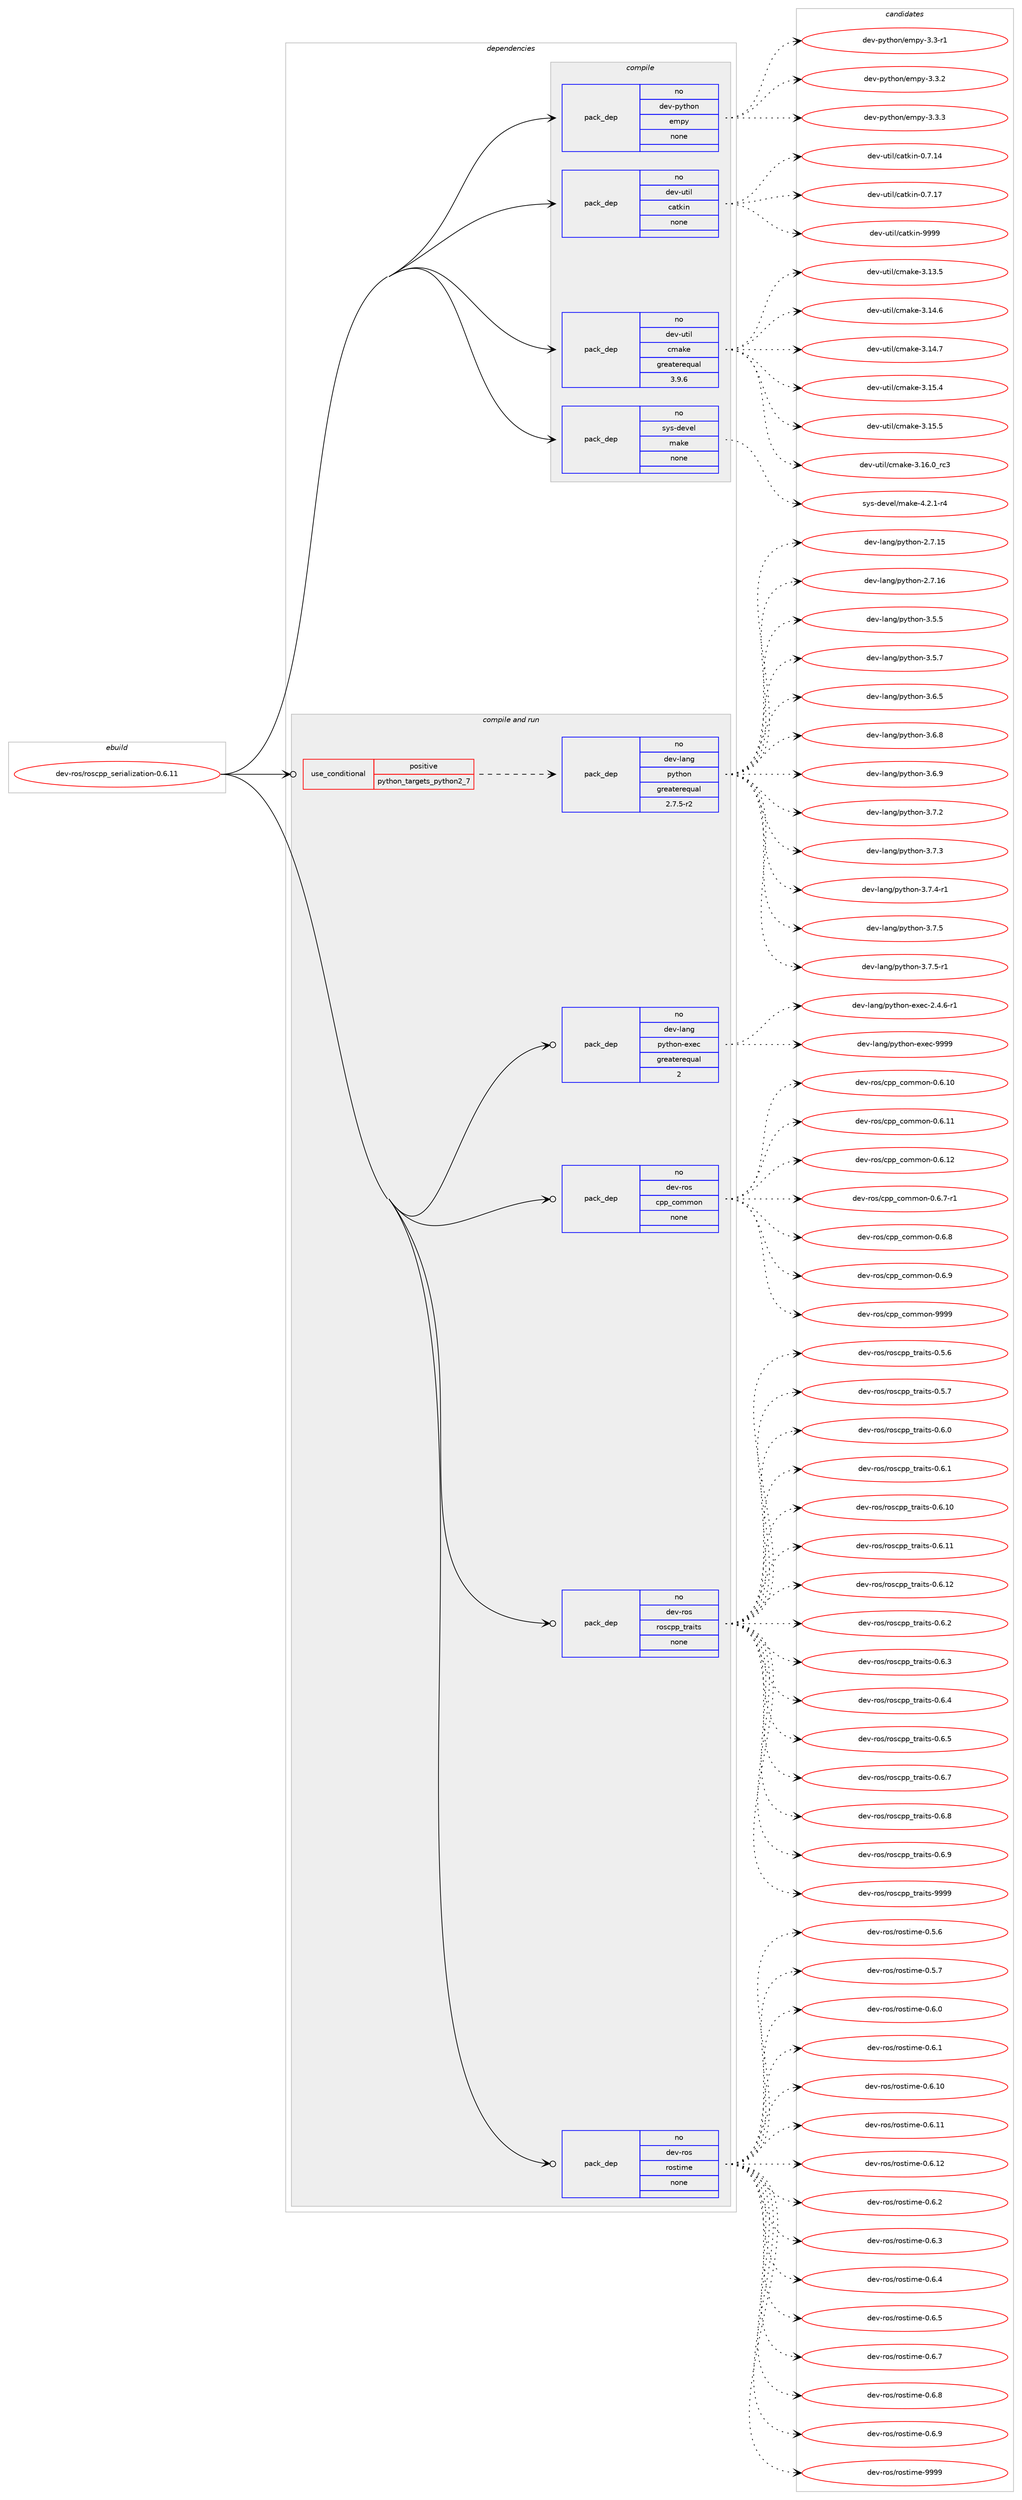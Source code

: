 digraph prolog {

# *************
# Graph options
# *************

newrank=true;
concentrate=true;
compound=true;
graph [rankdir=LR,fontname=Helvetica,fontsize=10,ranksep=1.5];#, ranksep=2.5, nodesep=0.2];
edge  [arrowhead=vee];
node  [fontname=Helvetica,fontsize=10];

# **********
# The ebuild
# **********

subgraph cluster_leftcol {
color=gray;
rank=same;
label=<<i>ebuild</i>>;
id [label="dev-ros/roscpp_serialization-0.6.11", color=red, width=4, href="../dev-ros/roscpp_serialization-0.6.11.svg"];
}

# ****************
# The dependencies
# ****************

subgraph cluster_midcol {
color=gray;
label=<<i>dependencies</i>>;
subgraph cluster_compile {
fillcolor="#eeeeee";
style=filled;
label=<<i>compile</i>>;
subgraph pack494360 {
dependency660828 [label=<<TABLE BORDER="0" CELLBORDER="1" CELLSPACING="0" CELLPADDING="4" WIDTH="220"><TR><TD ROWSPAN="6" CELLPADDING="30">pack_dep</TD></TR><TR><TD WIDTH="110">no</TD></TR><TR><TD>dev-python</TD></TR><TR><TD>empy</TD></TR><TR><TD>none</TD></TR><TR><TD></TD></TR></TABLE>>, shape=none, color=blue];
}
id:e -> dependency660828:w [weight=20,style="solid",arrowhead="vee"];
subgraph pack494361 {
dependency660829 [label=<<TABLE BORDER="0" CELLBORDER="1" CELLSPACING="0" CELLPADDING="4" WIDTH="220"><TR><TD ROWSPAN="6" CELLPADDING="30">pack_dep</TD></TR><TR><TD WIDTH="110">no</TD></TR><TR><TD>dev-util</TD></TR><TR><TD>catkin</TD></TR><TR><TD>none</TD></TR><TR><TD></TD></TR></TABLE>>, shape=none, color=blue];
}
id:e -> dependency660829:w [weight=20,style="solid",arrowhead="vee"];
subgraph pack494362 {
dependency660830 [label=<<TABLE BORDER="0" CELLBORDER="1" CELLSPACING="0" CELLPADDING="4" WIDTH="220"><TR><TD ROWSPAN="6" CELLPADDING="30">pack_dep</TD></TR><TR><TD WIDTH="110">no</TD></TR><TR><TD>dev-util</TD></TR><TR><TD>cmake</TD></TR><TR><TD>greaterequal</TD></TR><TR><TD>3.9.6</TD></TR></TABLE>>, shape=none, color=blue];
}
id:e -> dependency660830:w [weight=20,style="solid",arrowhead="vee"];
subgraph pack494363 {
dependency660831 [label=<<TABLE BORDER="0" CELLBORDER="1" CELLSPACING="0" CELLPADDING="4" WIDTH="220"><TR><TD ROWSPAN="6" CELLPADDING="30">pack_dep</TD></TR><TR><TD WIDTH="110">no</TD></TR><TR><TD>sys-devel</TD></TR><TR><TD>make</TD></TR><TR><TD>none</TD></TR><TR><TD></TD></TR></TABLE>>, shape=none, color=blue];
}
id:e -> dependency660831:w [weight=20,style="solid",arrowhead="vee"];
}
subgraph cluster_compileandrun {
fillcolor="#eeeeee";
style=filled;
label=<<i>compile and run</i>>;
subgraph cond154562 {
dependency660832 [label=<<TABLE BORDER="0" CELLBORDER="1" CELLSPACING="0" CELLPADDING="4"><TR><TD ROWSPAN="3" CELLPADDING="10">use_conditional</TD></TR><TR><TD>positive</TD></TR><TR><TD>python_targets_python2_7</TD></TR></TABLE>>, shape=none, color=red];
subgraph pack494364 {
dependency660833 [label=<<TABLE BORDER="0" CELLBORDER="1" CELLSPACING="0" CELLPADDING="4" WIDTH="220"><TR><TD ROWSPAN="6" CELLPADDING="30">pack_dep</TD></TR><TR><TD WIDTH="110">no</TD></TR><TR><TD>dev-lang</TD></TR><TR><TD>python</TD></TR><TR><TD>greaterequal</TD></TR><TR><TD>2.7.5-r2</TD></TR></TABLE>>, shape=none, color=blue];
}
dependency660832:e -> dependency660833:w [weight=20,style="dashed",arrowhead="vee"];
}
id:e -> dependency660832:w [weight=20,style="solid",arrowhead="odotvee"];
subgraph pack494365 {
dependency660834 [label=<<TABLE BORDER="0" CELLBORDER="1" CELLSPACING="0" CELLPADDING="4" WIDTH="220"><TR><TD ROWSPAN="6" CELLPADDING="30">pack_dep</TD></TR><TR><TD WIDTH="110">no</TD></TR><TR><TD>dev-lang</TD></TR><TR><TD>python-exec</TD></TR><TR><TD>greaterequal</TD></TR><TR><TD>2</TD></TR></TABLE>>, shape=none, color=blue];
}
id:e -> dependency660834:w [weight=20,style="solid",arrowhead="odotvee"];
subgraph pack494366 {
dependency660835 [label=<<TABLE BORDER="0" CELLBORDER="1" CELLSPACING="0" CELLPADDING="4" WIDTH="220"><TR><TD ROWSPAN="6" CELLPADDING="30">pack_dep</TD></TR><TR><TD WIDTH="110">no</TD></TR><TR><TD>dev-ros</TD></TR><TR><TD>cpp_common</TD></TR><TR><TD>none</TD></TR><TR><TD></TD></TR></TABLE>>, shape=none, color=blue];
}
id:e -> dependency660835:w [weight=20,style="solid",arrowhead="odotvee"];
subgraph pack494367 {
dependency660836 [label=<<TABLE BORDER="0" CELLBORDER="1" CELLSPACING="0" CELLPADDING="4" WIDTH="220"><TR><TD ROWSPAN="6" CELLPADDING="30">pack_dep</TD></TR><TR><TD WIDTH="110">no</TD></TR><TR><TD>dev-ros</TD></TR><TR><TD>roscpp_traits</TD></TR><TR><TD>none</TD></TR><TR><TD></TD></TR></TABLE>>, shape=none, color=blue];
}
id:e -> dependency660836:w [weight=20,style="solid",arrowhead="odotvee"];
subgraph pack494368 {
dependency660837 [label=<<TABLE BORDER="0" CELLBORDER="1" CELLSPACING="0" CELLPADDING="4" WIDTH="220"><TR><TD ROWSPAN="6" CELLPADDING="30">pack_dep</TD></TR><TR><TD WIDTH="110">no</TD></TR><TR><TD>dev-ros</TD></TR><TR><TD>rostime</TD></TR><TR><TD>none</TD></TR><TR><TD></TD></TR></TABLE>>, shape=none, color=blue];
}
id:e -> dependency660837:w [weight=20,style="solid",arrowhead="odotvee"];
}
subgraph cluster_run {
fillcolor="#eeeeee";
style=filled;
label=<<i>run</i>>;
}
}

# **************
# The candidates
# **************

subgraph cluster_choices {
rank=same;
color=gray;
label=<<i>candidates</i>>;

subgraph choice494360 {
color=black;
nodesep=1;
choice1001011184511212111610411111047101109112121455146514511449 [label="dev-python/empy-3.3-r1", color=red, width=4,href="../dev-python/empy-3.3-r1.svg"];
choice1001011184511212111610411111047101109112121455146514650 [label="dev-python/empy-3.3.2", color=red, width=4,href="../dev-python/empy-3.3.2.svg"];
choice1001011184511212111610411111047101109112121455146514651 [label="dev-python/empy-3.3.3", color=red, width=4,href="../dev-python/empy-3.3.3.svg"];
dependency660828:e -> choice1001011184511212111610411111047101109112121455146514511449:w [style=dotted,weight="100"];
dependency660828:e -> choice1001011184511212111610411111047101109112121455146514650:w [style=dotted,weight="100"];
dependency660828:e -> choice1001011184511212111610411111047101109112121455146514651:w [style=dotted,weight="100"];
}
subgraph choice494361 {
color=black;
nodesep=1;
choice1001011184511711610510847999711610710511045484655464952 [label="dev-util/catkin-0.7.14", color=red, width=4,href="../dev-util/catkin-0.7.14.svg"];
choice1001011184511711610510847999711610710511045484655464955 [label="dev-util/catkin-0.7.17", color=red, width=4,href="../dev-util/catkin-0.7.17.svg"];
choice100101118451171161051084799971161071051104557575757 [label="dev-util/catkin-9999", color=red, width=4,href="../dev-util/catkin-9999.svg"];
dependency660829:e -> choice1001011184511711610510847999711610710511045484655464952:w [style=dotted,weight="100"];
dependency660829:e -> choice1001011184511711610510847999711610710511045484655464955:w [style=dotted,weight="100"];
dependency660829:e -> choice100101118451171161051084799971161071051104557575757:w [style=dotted,weight="100"];
}
subgraph choice494362 {
color=black;
nodesep=1;
choice1001011184511711610510847991099710710145514649514653 [label="dev-util/cmake-3.13.5", color=red, width=4,href="../dev-util/cmake-3.13.5.svg"];
choice1001011184511711610510847991099710710145514649524654 [label="dev-util/cmake-3.14.6", color=red, width=4,href="../dev-util/cmake-3.14.6.svg"];
choice1001011184511711610510847991099710710145514649524655 [label="dev-util/cmake-3.14.7", color=red, width=4,href="../dev-util/cmake-3.14.7.svg"];
choice1001011184511711610510847991099710710145514649534652 [label="dev-util/cmake-3.15.4", color=red, width=4,href="../dev-util/cmake-3.15.4.svg"];
choice1001011184511711610510847991099710710145514649534653 [label="dev-util/cmake-3.15.5", color=red, width=4,href="../dev-util/cmake-3.15.5.svg"];
choice1001011184511711610510847991099710710145514649544648951149951 [label="dev-util/cmake-3.16.0_rc3", color=red, width=4,href="../dev-util/cmake-3.16.0_rc3.svg"];
dependency660830:e -> choice1001011184511711610510847991099710710145514649514653:w [style=dotted,weight="100"];
dependency660830:e -> choice1001011184511711610510847991099710710145514649524654:w [style=dotted,weight="100"];
dependency660830:e -> choice1001011184511711610510847991099710710145514649524655:w [style=dotted,weight="100"];
dependency660830:e -> choice1001011184511711610510847991099710710145514649534652:w [style=dotted,weight="100"];
dependency660830:e -> choice1001011184511711610510847991099710710145514649534653:w [style=dotted,weight="100"];
dependency660830:e -> choice1001011184511711610510847991099710710145514649544648951149951:w [style=dotted,weight="100"];
}
subgraph choice494363 {
color=black;
nodesep=1;
choice1151211154510010111810110847109971071014552465046494511452 [label="sys-devel/make-4.2.1-r4", color=red, width=4,href="../sys-devel/make-4.2.1-r4.svg"];
dependency660831:e -> choice1151211154510010111810110847109971071014552465046494511452:w [style=dotted,weight="100"];
}
subgraph choice494364 {
color=black;
nodesep=1;
choice10010111845108971101034711212111610411111045504655464953 [label="dev-lang/python-2.7.15", color=red, width=4,href="../dev-lang/python-2.7.15.svg"];
choice10010111845108971101034711212111610411111045504655464954 [label="dev-lang/python-2.7.16", color=red, width=4,href="../dev-lang/python-2.7.16.svg"];
choice100101118451089711010347112121116104111110455146534653 [label="dev-lang/python-3.5.5", color=red, width=4,href="../dev-lang/python-3.5.5.svg"];
choice100101118451089711010347112121116104111110455146534655 [label="dev-lang/python-3.5.7", color=red, width=4,href="../dev-lang/python-3.5.7.svg"];
choice100101118451089711010347112121116104111110455146544653 [label="dev-lang/python-3.6.5", color=red, width=4,href="../dev-lang/python-3.6.5.svg"];
choice100101118451089711010347112121116104111110455146544656 [label="dev-lang/python-3.6.8", color=red, width=4,href="../dev-lang/python-3.6.8.svg"];
choice100101118451089711010347112121116104111110455146544657 [label="dev-lang/python-3.6.9", color=red, width=4,href="../dev-lang/python-3.6.9.svg"];
choice100101118451089711010347112121116104111110455146554650 [label="dev-lang/python-3.7.2", color=red, width=4,href="../dev-lang/python-3.7.2.svg"];
choice100101118451089711010347112121116104111110455146554651 [label="dev-lang/python-3.7.3", color=red, width=4,href="../dev-lang/python-3.7.3.svg"];
choice1001011184510897110103471121211161041111104551465546524511449 [label="dev-lang/python-3.7.4-r1", color=red, width=4,href="../dev-lang/python-3.7.4-r1.svg"];
choice100101118451089711010347112121116104111110455146554653 [label="dev-lang/python-3.7.5", color=red, width=4,href="../dev-lang/python-3.7.5.svg"];
choice1001011184510897110103471121211161041111104551465546534511449 [label="dev-lang/python-3.7.5-r1", color=red, width=4,href="../dev-lang/python-3.7.5-r1.svg"];
dependency660833:e -> choice10010111845108971101034711212111610411111045504655464953:w [style=dotted,weight="100"];
dependency660833:e -> choice10010111845108971101034711212111610411111045504655464954:w [style=dotted,weight="100"];
dependency660833:e -> choice100101118451089711010347112121116104111110455146534653:w [style=dotted,weight="100"];
dependency660833:e -> choice100101118451089711010347112121116104111110455146534655:w [style=dotted,weight="100"];
dependency660833:e -> choice100101118451089711010347112121116104111110455146544653:w [style=dotted,weight="100"];
dependency660833:e -> choice100101118451089711010347112121116104111110455146544656:w [style=dotted,weight="100"];
dependency660833:e -> choice100101118451089711010347112121116104111110455146544657:w [style=dotted,weight="100"];
dependency660833:e -> choice100101118451089711010347112121116104111110455146554650:w [style=dotted,weight="100"];
dependency660833:e -> choice100101118451089711010347112121116104111110455146554651:w [style=dotted,weight="100"];
dependency660833:e -> choice1001011184510897110103471121211161041111104551465546524511449:w [style=dotted,weight="100"];
dependency660833:e -> choice100101118451089711010347112121116104111110455146554653:w [style=dotted,weight="100"];
dependency660833:e -> choice1001011184510897110103471121211161041111104551465546534511449:w [style=dotted,weight="100"];
}
subgraph choice494365 {
color=black;
nodesep=1;
choice10010111845108971101034711212111610411111045101120101994550465246544511449 [label="dev-lang/python-exec-2.4.6-r1", color=red, width=4,href="../dev-lang/python-exec-2.4.6-r1.svg"];
choice10010111845108971101034711212111610411111045101120101994557575757 [label="dev-lang/python-exec-9999", color=red, width=4,href="../dev-lang/python-exec-9999.svg"];
dependency660834:e -> choice10010111845108971101034711212111610411111045101120101994550465246544511449:w [style=dotted,weight="100"];
dependency660834:e -> choice10010111845108971101034711212111610411111045101120101994557575757:w [style=dotted,weight="100"];
}
subgraph choice494366 {
color=black;
nodesep=1;
choice100101118451141111154799112112959911110910911111045484654464948 [label="dev-ros/cpp_common-0.6.10", color=red, width=4,href="../dev-ros/cpp_common-0.6.10.svg"];
choice100101118451141111154799112112959911110910911111045484654464949 [label="dev-ros/cpp_common-0.6.11", color=red, width=4,href="../dev-ros/cpp_common-0.6.11.svg"];
choice100101118451141111154799112112959911110910911111045484654464950 [label="dev-ros/cpp_common-0.6.12", color=red, width=4,href="../dev-ros/cpp_common-0.6.12.svg"];
choice10010111845114111115479911211295991111091091111104548465446554511449 [label="dev-ros/cpp_common-0.6.7-r1", color=red, width=4,href="../dev-ros/cpp_common-0.6.7-r1.svg"];
choice1001011184511411111547991121129599111109109111110454846544656 [label="dev-ros/cpp_common-0.6.8", color=red, width=4,href="../dev-ros/cpp_common-0.6.8.svg"];
choice1001011184511411111547991121129599111109109111110454846544657 [label="dev-ros/cpp_common-0.6.9", color=red, width=4,href="../dev-ros/cpp_common-0.6.9.svg"];
choice10010111845114111115479911211295991111091091111104557575757 [label="dev-ros/cpp_common-9999", color=red, width=4,href="../dev-ros/cpp_common-9999.svg"];
dependency660835:e -> choice100101118451141111154799112112959911110910911111045484654464948:w [style=dotted,weight="100"];
dependency660835:e -> choice100101118451141111154799112112959911110910911111045484654464949:w [style=dotted,weight="100"];
dependency660835:e -> choice100101118451141111154799112112959911110910911111045484654464950:w [style=dotted,weight="100"];
dependency660835:e -> choice10010111845114111115479911211295991111091091111104548465446554511449:w [style=dotted,weight="100"];
dependency660835:e -> choice1001011184511411111547991121129599111109109111110454846544656:w [style=dotted,weight="100"];
dependency660835:e -> choice1001011184511411111547991121129599111109109111110454846544657:w [style=dotted,weight="100"];
dependency660835:e -> choice10010111845114111115479911211295991111091091111104557575757:w [style=dotted,weight="100"];
}
subgraph choice494367 {
color=black;
nodesep=1;
choice1001011184511411111547114111115991121129511611497105116115454846534654 [label="dev-ros/roscpp_traits-0.5.6", color=red, width=4,href="../dev-ros/roscpp_traits-0.5.6.svg"];
choice1001011184511411111547114111115991121129511611497105116115454846534655 [label="dev-ros/roscpp_traits-0.5.7", color=red, width=4,href="../dev-ros/roscpp_traits-0.5.7.svg"];
choice1001011184511411111547114111115991121129511611497105116115454846544648 [label="dev-ros/roscpp_traits-0.6.0", color=red, width=4,href="../dev-ros/roscpp_traits-0.6.0.svg"];
choice1001011184511411111547114111115991121129511611497105116115454846544649 [label="dev-ros/roscpp_traits-0.6.1", color=red, width=4,href="../dev-ros/roscpp_traits-0.6.1.svg"];
choice100101118451141111154711411111599112112951161149710511611545484654464948 [label="dev-ros/roscpp_traits-0.6.10", color=red, width=4,href="../dev-ros/roscpp_traits-0.6.10.svg"];
choice100101118451141111154711411111599112112951161149710511611545484654464949 [label="dev-ros/roscpp_traits-0.6.11", color=red, width=4,href="../dev-ros/roscpp_traits-0.6.11.svg"];
choice100101118451141111154711411111599112112951161149710511611545484654464950 [label="dev-ros/roscpp_traits-0.6.12", color=red, width=4,href="../dev-ros/roscpp_traits-0.6.12.svg"];
choice1001011184511411111547114111115991121129511611497105116115454846544650 [label="dev-ros/roscpp_traits-0.6.2", color=red, width=4,href="../dev-ros/roscpp_traits-0.6.2.svg"];
choice1001011184511411111547114111115991121129511611497105116115454846544651 [label="dev-ros/roscpp_traits-0.6.3", color=red, width=4,href="../dev-ros/roscpp_traits-0.6.3.svg"];
choice1001011184511411111547114111115991121129511611497105116115454846544652 [label="dev-ros/roscpp_traits-0.6.4", color=red, width=4,href="../dev-ros/roscpp_traits-0.6.4.svg"];
choice1001011184511411111547114111115991121129511611497105116115454846544653 [label="dev-ros/roscpp_traits-0.6.5", color=red, width=4,href="../dev-ros/roscpp_traits-0.6.5.svg"];
choice1001011184511411111547114111115991121129511611497105116115454846544655 [label="dev-ros/roscpp_traits-0.6.7", color=red, width=4,href="../dev-ros/roscpp_traits-0.6.7.svg"];
choice1001011184511411111547114111115991121129511611497105116115454846544656 [label="dev-ros/roscpp_traits-0.6.8", color=red, width=4,href="../dev-ros/roscpp_traits-0.6.8.svg"];
choice1001011184511411111547114111115991121129511611497105116115454846544657 [label="dev-ros/roscpp_traits-0.6.9", color=red, width=4,href="../dev-ros/roscpp_traits-0.6.9.svg"];
choice10010111845114111115471141111159911211295116114971051161154557575757 [label="dev-ros/roscpp_traits-9999", color=red, width=4,href="../dev-ros/roscpp_traits-9999.svg"];
dependency660836:e -> choice1001011184511411111547114111115991121129511611497105116115454846534654:w [style=dotted,weight="100"];
dependency660836:e -> choice1001011184511411111547114111115991121129511611497105116115454846534655:w [style=dotted,weight="100"];
dependency660836:e -> choice1001011184511411111547114111115991121129511611497105116115454846544648:w [style=dotted,weight="100"];
dependency660836:e -> choice1001011184511411111547114111115991121129511611497105116115454846544649:w [style=dotted,weight="100"];
dependency660836:e -> choice100101118451141111154711411111599112112951161149710511611545484654464948:w [style=dotted,weight="100"];
dependency660836:e -> choice100101118451141111154711411111599112112951161149710511611545484654464949:w [style=dotted,weight="100"];
dependency660836:e -> choice100101118451141111154711411111599112112951161149710511611545484654464950:w [style=dotted,weight="100"];
dependency660836:e -> choice1001011184511411111547114111115991121129511611497105116115454846544650:w [style=dotted,weight="100"];
dependency660836:e -> choice1001011184511411111547114111115991121129511611497105116115454846544651:w [style=dotted,weight="100"];
dependency660836:e -> choice1001011184511411111547114111115991121129511611497105116115454846544652:w [style=dotted,weight="100"];
dependency660836:e -> choice1001011184511411111547114111115991121129511611497105116115454846544653:w [style=dotted,weight="100"];
dependency660836:e -> choice1001011184511411111547114111115991121129511611497105116115454846544655:w [style=dotted,weight="100"];
dependency660836:e -> choice1001011184511411111547114111115991121129511611497105116115454846544656:w [style=dotted,weight="100"];
dependency660836:e -> choice1001011184511411111547114111115991121129511611497105116115454846544657:w [style=dotted,weight="100"];
dependency660836:e -> choice10010111845114111115471141111159911211295116114971051161154557575757:w [style=dotted,weight="100"];
}
subgraph choice494368 {
color=black;
nodesep=1;
choice1001011184511411111547114111115116105109101454846534654 [label="dev-ros/rostime-0.5.6", color=red, width=4,href="../dev-ros/rostime-0.5.6.svg"];
choice1001011184511411111547114111115116105109101454846534655 [label="dev-ros/rostime-0.5.7", color=red, width=4,href="../dev-ros/rostime-0.5.7.svg"];
choice1001011184511411111547114111115116105109101454846544648 [label="dev-ros/rostime-0.6.0", color=red, width=4,href="../dev-ros/rostime-0.6.0.svg"];
choice1001011184511411111547114111115116105109101454846544649 [label="dev-ros/rostime-0.6.1", color=red, width=4,href="../dev-ros/rostime-0.6.1.svg"];
choice100101118451141111154711411111511610510910145484654464948 [label="dev-ros/rostime-0.6.10", color=red, width=4,href="../dev-ros/rostime-0.6.10.svg"];
choice100101118451141111154711411111511610510910145484654464949 [label="dev-ros/rostime-0.6.11", color=red, width=4,href="../dev-ros/rostime-0.6.11.svg"];
choice100101118451141111154711411111511610510910145484654464950 [label="dev-ros/rostime-0.6.12", color=red, width=4,href="../dev-ros/rostime-0.6.12.svg"];
choice1001011184511411111547114111115116105109101454846544650 [label="dev-ros/rostime-0.6.2", color=red, width=4,href="../dev-ros/rostime-0.6.2.svg"];
choice1001011184511411111547114111115116105109101454846544651 [label="dev-ros/rostime-0.6.3", color=red, width=4,href="../dev-ros/rostime-0.6.3.svg"];
choice1001011184511411111547114111115116105109101454846544652 [label="dev-ros/rostime-0.6.4", color=red, width=4,href="../dev-ros/rostime-0.6.4.svg"];
choice1001011184511411111547114111115116105109101454846544653 [label="dev-ros/rostime-0.6.5", color=red, width=4,href="../dev-ros/rostime-0.6.5.svg"];
choice1001011184511411111547114111115116105109101454846544655 [label="dev-ros/rostime-0.6.7", color=red, width=4,href="../dev-ros/rostime-0.6.7.svg"];
choice1001011184511411111547114111115116105109101454846544656 [label="dev-ros/rostime-0.6.8", color=red, width=4,href="../dev-ros/rostime-0.6.8.svg"];
choice1001011184511411111547114111115116105109101454846544657 [label="dev-ros/rostime-0.6.9", color=red, width=4,href="../dev-ros/rostime-0.6.9.svg"];
choice10010111845114111115471141111151161051091014557575757 [label="dev-ros/rostime-9999", color=red, width=4,href="../dev-ros/rostime-9999.svg"];
dependency660837:e -> choice1001011184511411111547114111115116105109101454846534654:w [style=dotted,weight="100"];
dependency660837:e -> choice1001011184511411111547114111115116105109101454846534655:w [style=dotted,weight="100"];
dependency660837:e -> choice1001011184511411111547114111115116105109101454846544648:w [style=dotted,weight="100"];
dependency660837:e -> choice1001011184511411111547114111115116105109101454846544649:w [style=dotted,weight="100"];
dependency660837:e -> choice100101118451141111154711411111511610510910145484654464948:w [style=dotted,weight="100"];
dependency660837:e -> choice100101118451141111154711411111511610510910145484654464949:w [style=dotted,weight="100"];
dependency660837:e -> choice100101118451141111154711411111511610510910145484654464950:w [style=dotted,weight="100"];
dependency660837:e -> choice1001011184511411111547114111115116105109101454846544650:w [style=dotted,weight="100"];
dependency660837:e -> choice1001011184511411111547114111115116105109101454846544651:w [style=dotted,weight="100"];
dependency660837:e -> choice1001011184511411111547114111115116105109101454846544652:w [style=dotted,weight="100"];
dependency660837:e -> choice1001011184511411111547114111115116105109101454846544653:w [style=dotted,weight="100"];
dependency660837:e -> choice1001011184511411111547114111115116105109101454846544655:w [style=dotted,weight="100"];
dependency660837:e -> choice1001011184511411111547114111115116105109101454846544656:w [style=dotted,weight="100"];
dependency660837:e -> choice1001011184511411111547114111115116105109101454846544657:w [style=dotted,weight="100"];
dependency660837:e -> choice10010111845114111115471141111151161051091014557575757:w [style=dotted,weight="100"];
}
}

}
